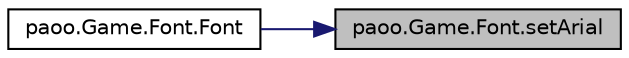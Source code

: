 digraph "paoo.Game.Font.setArial"
{
 // LATEX_PDF_SIZE
  edge [fontname="Helvetica",fontsize="10",labelfontname="Helvetica",labelfontsize="10"];
  node [fontname="Helvetica",fontsize="10",shape=record];
  rankdir="RL";
  Node17 [label="paoo.Game.Font.setArial",height=0.2,width=0.4,color="black", fillcolor="grey75", style="filled", fontcolor="black",tooltip=" "];
  Node17 -> Node18 [dir="back",color="midnightblue",fontsize="10",style="solid",fontname="Helvetica"];
  Node18 [label="paoo.Game.Font.Font",height=0.2,width=0.4,color="black", fillcolor="white", style="filled",URL="$classpaoo_1_1_game_1_1_font.html#a4fc1480403b6b9cd037cc0586ad551ec",tooltip=" "];
}
